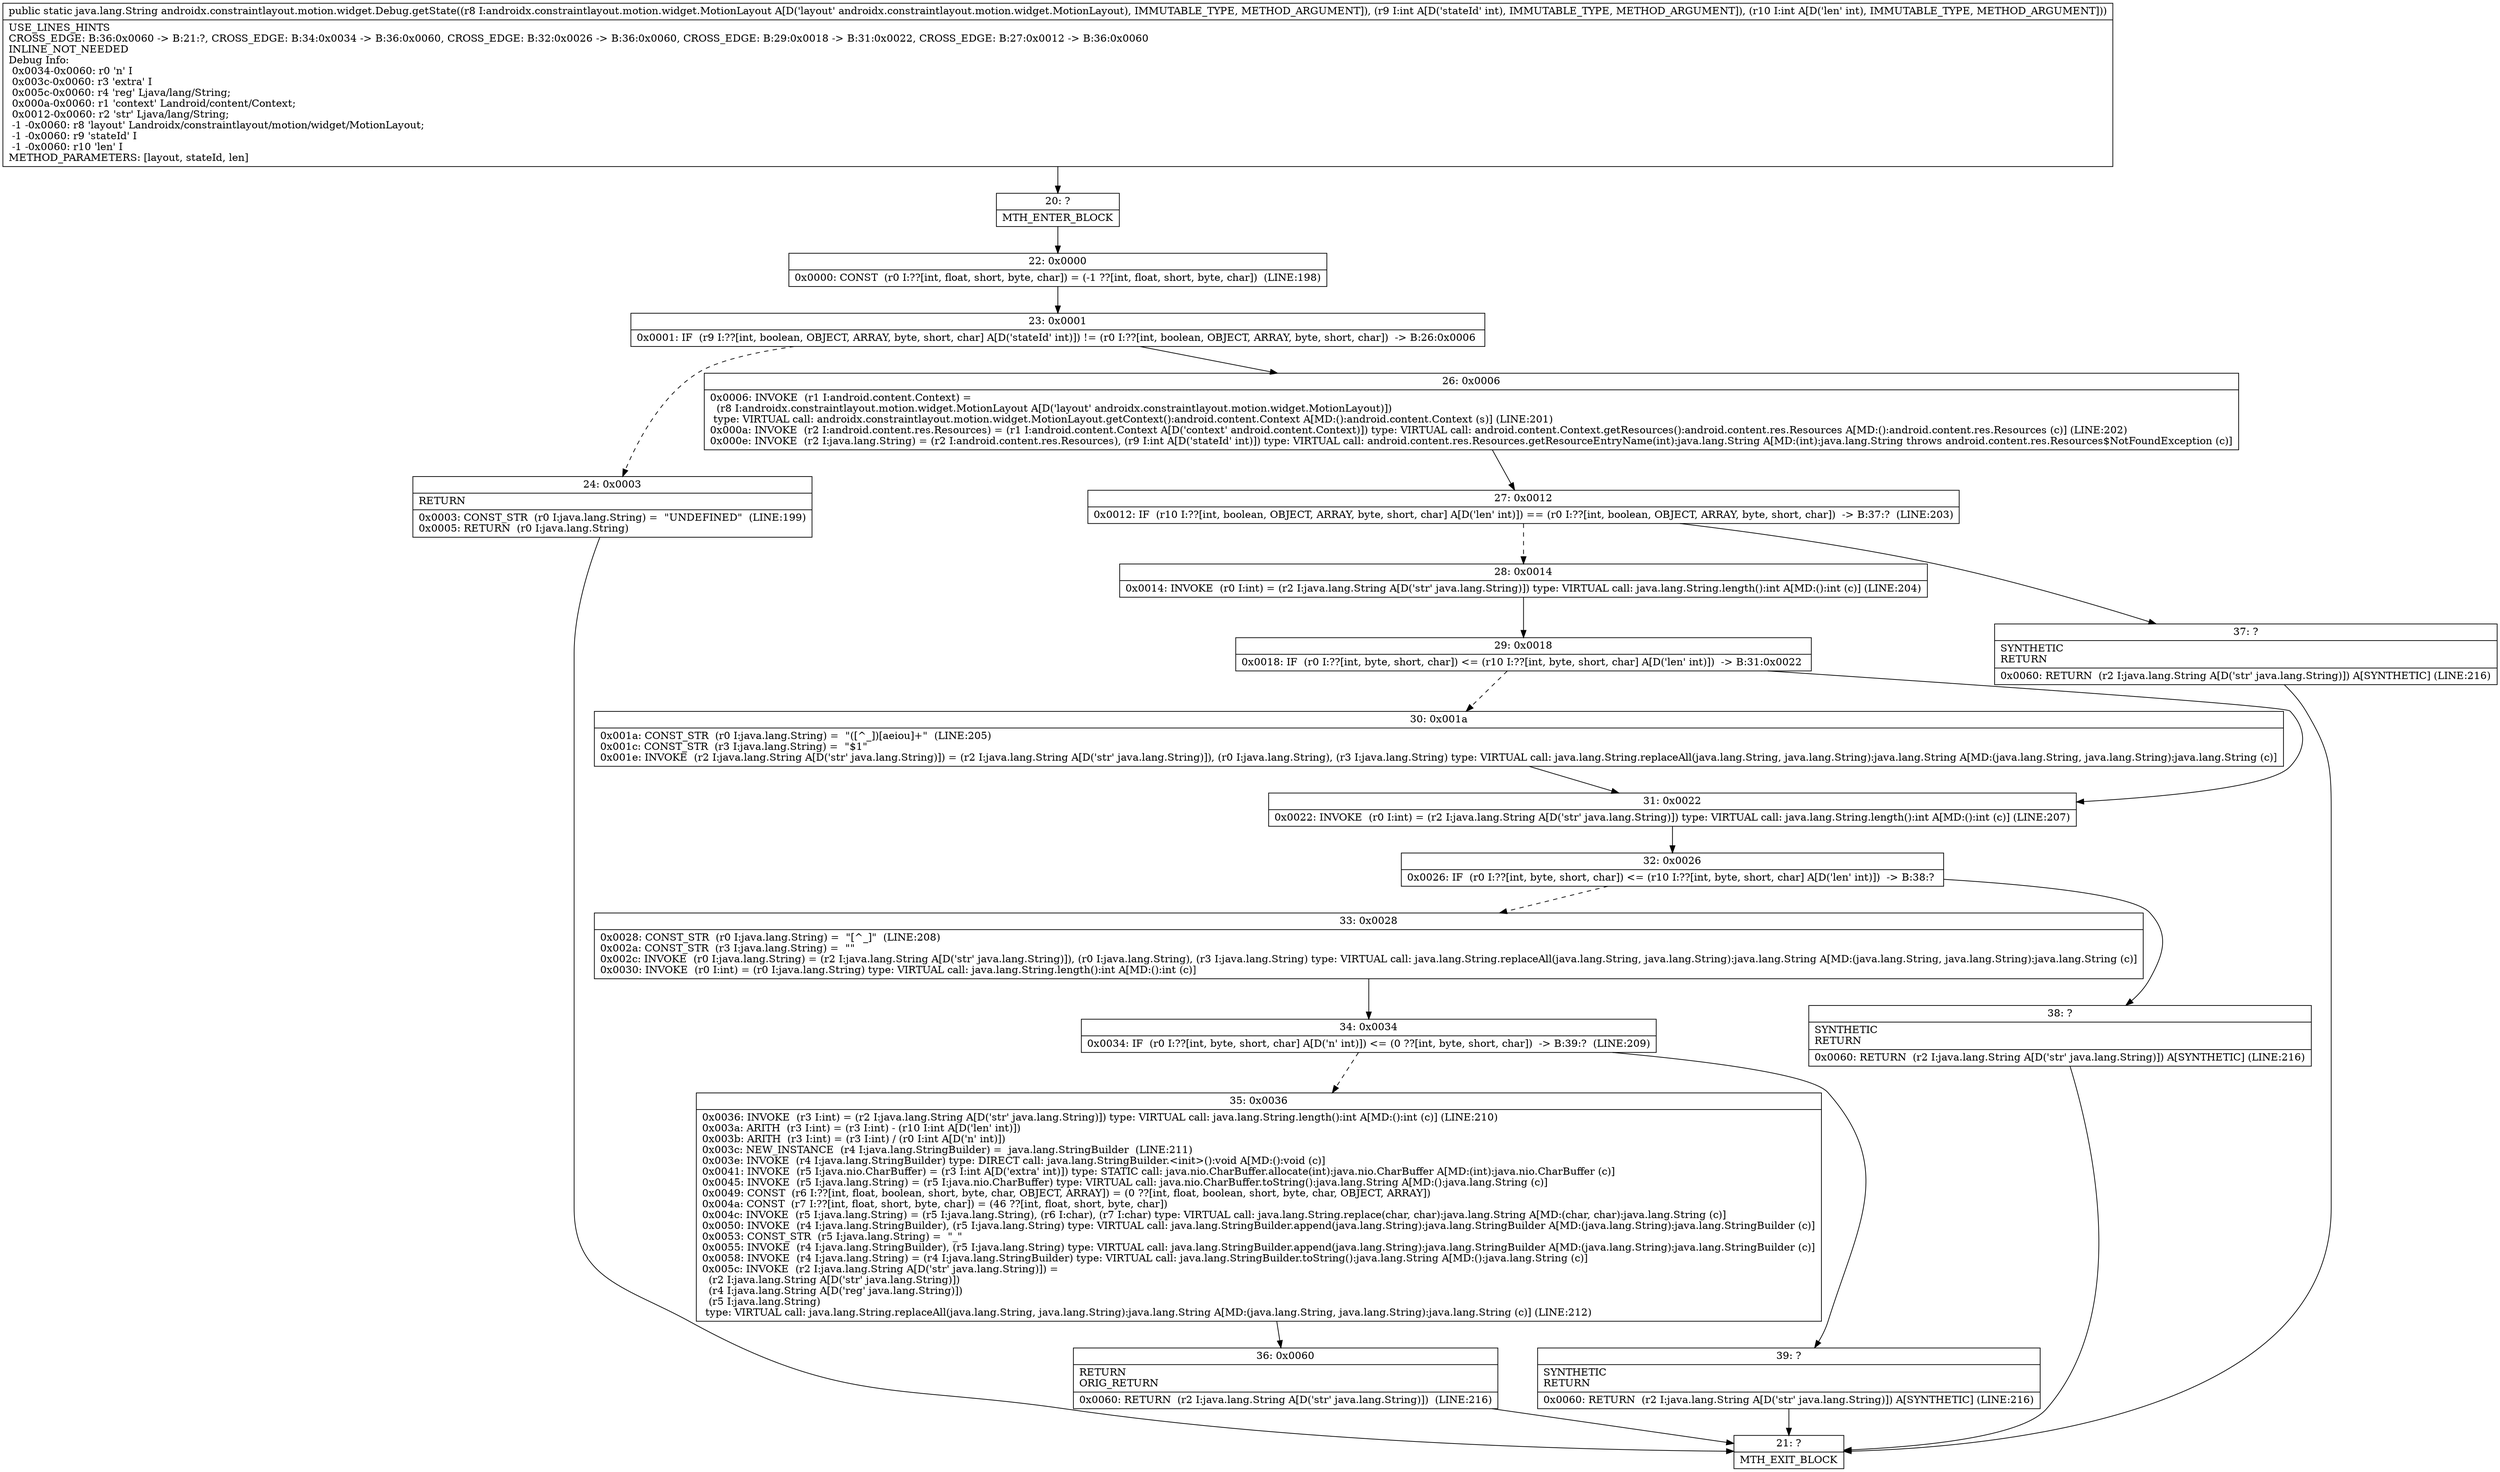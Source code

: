 digraph "CFG forandroidx.constraintlayout.motion.widget.Debug.getState(Landroidx\/constraintlayout\/motion\/widget\/MotionLayout;II)Ljava\/lang\/String;" {
Node_20 [shape=record,label="{20\:\ ?|MTH_ENTER_BLOCK\l}"];
Node_22 [shape=record,label="{22\:\ 0x0000|0x0000: CONST  (r0 I:??[int, float, short, byte, char]) = (\-1 ??[int, float, short, byte, char])  (LINE:198)\l}"];
Node_23 [shape=record,label="{23\:\ 0x0001|0x0001: IF  (r9 I:??[int, boolean, OBJECT, ARRAY, byte, short, char] A[D('stateId' int)]) != (r0 I:??[int, boolean, OBJECT, ARRAY, byte, short, char])  \-\> B:26:0x0006 \l}"];
Node_24 [shape=record,label="{24\:\ 0x0003|RETURN\l|0x0003: CONST_STR  (r0 I:java.lang.String) =  \"UNDEFINED\"  (LINE:199)\l0x0005: RETURN  (r0 I:java.lang.String) \l}"];
Node_21 [shape=record,label="{21\:\ ?|MTH_EXIT_BLOCK\l}"];
Node_26 [shape=record,label="{26\:\ 0x0006|0x0006: INVOKE  (r1 I:android.content.Context) = \l  (r8 I:androidx.constraintlayout.motion.widget.MotionLayout A[D('layout' androidx.constraintlayout.motion.widget.MotionLayout)])\l type: VIRTUAL call: androidx.constraintlayout.motion.widget.MotionLayout.getContext():android.content.Context A[MD:():android.content.Context (s)] (LINE:201)\l0x000a: INVOKE  (r2 I:android.content.res.Resources) = (r1 I:android.content.Context A[D('context' android.content.Context)]) type: VIRTUAL call: android.content.Context.getResources():android.content.res.Resources A[MD:():android.content.res.Resources (c)] (LINE:202)\l0x000e: INVOKE  (r2 I:java.lang.String) = (r2 I:android.content.res.Resources), (r9 I:int A[D('stateId' int)]) type: VIRTUAL call: android.content.res.Resources.getResourceEntryName(int):java.lang.String A[MD:(int):java.lang.String throws android.content.res.Resources$NotFoundException (c)]\l}"];
Node_27 [shape=record,label="{27\:\ 0x0012|0x0012: IF  (r10 I:??[int, boolean, OBJECT, ARRAY, byte, short, char] A[D('len' int)]) == (r0 I:??[int, boolean, OBJECT, ARRAY, byte, short, char])  \-\> B:37:?  (LINE:203)\l}"];
Node_28 [shape=record,label="{28\:\ 0x0014|0x0014: INVOKE  (r0 I:int) = (r2 I:java.lang.String A[D('str' java.lang.String)]) type: VIRTUAL call: java.lang.String.length():int A[MD:():int (c)] (LINE:204)\l}"];
Node_29 [shape=record,label="{29\:\ 0x0018|0x0018: IF  (r0 I:??[int, byte, short, char]) \<= (r10 I:??[int, byte, short, char] A[D('len' int)])  \-\> B:31:0x0022 \l}"];
Node_30 [shape=record,label="{30\:\ 0x001a|0x001a: CONST_STR  (r0 I:java.lang.String) =  \"([^_])[aeiou]+\"  (LINE:205)\l0x001c: CONST_STR  (r3 I:java.lang.String) =  \"$1\" \l0x001e: INVOKE  (r2 I:java.lang.String A[D('str' java.lang.String)]) = (r2 I:java.lang.String A[D('str' java.lang.String)]), (r0 I:java.lang.String), (r3 I:java.lang.String) type: VIRTUAL call: java.lang.String.replaceAll(java.lang.String, java.lang.String):java.lang.String A[MD:(java.lang.String, java.lang.String):java.lang.String (c)]\l}"];
Node_31 [shape=record,label="{31\:\ 0x0022|0x0022: INVOKE  (r0 I:int) = (r2 I:java.lang.String A[D('str' java.lang.String)]) type: VIRTUAL call: java.lang.String.length():int A[MD:():int (c)] (LINE:207)\l}"];
Node_32 [shape=record,label="{32\:\ 0x0026|0x0026: IF  (r0 I:??[int, byte, short, char]) \<= (r10 I:??[int, byte, short, char] A[D('len' int)])  \-\> B:38:? \l}"];
Node_33 [shape=record,label="{33\:\ 0x0028|0x0028: CONST_STR  (r0 I:java.lang.String) =  \"[^_]\"  (LINE:208)\l0x002a: CONST_STR  (r3 I:java.lang.String) =  \"\" \l0x002c: INVOKE  (r0 I:java.lang.String) = (r2 I:java.lang.String A[D('str' java.lang.String)]), (r0 I:java.lang.String), (r3 I:java.lang.String) type: VIRTUAL call: java.lang.String.replaceAll(java.lang.String, java.lang.String):java.lang.String A[MD:(java.lang.String, java.lang.String):java.lang.String (c)]\l0x0030: INVOKE  (r0 I:int) = (r0 I:java.lang.String) type: VIRTUAL call: java.lang.String.length():int A[MD:():int (c)]\l}"];
Node_34 [shape=record,label="{34\:\ 0x0034|0x0034: IF  (r0 I:??[int, byte, short, char] A[D('n' int)]) \<= (0 ??[int, byte, short, char])  \-\> B:39:?  (LINE:209)\l}"];
Node_35 [shape=record,label="{35\:\ 0x0036|0x0036: INVOKE  (r3 I:int) = (r2 I:java.lang.String A[D('str' java.lang.String)]) type: VIRTUAL call: java.lang.String.length():int A[MD:():int (c)] (LINE:210)\l0x003a: ARITH  (r3 I:int) = (r3 I:int) \- (r10 I:int A[D('len' int)]) \l0x003b: ARITH  (r3 I:int) = (r3 I:int) \/ (r0 I:int A[D('n' int)]) \l0x003c: NEW_INSTANCE  (r4 I:java.lang.StringBuilder) =  java.lang.StringBuilder  (LINE:211)\l0x003e: INVOKE  (r4 I:java.lang.StringBuilder) type: DIRECT call: java.lang.StringBuilder.\<init\>():void A[MD:():void (c)]\l0x0041: INVOKE  (r5 I:java.nio.CharBuffer) = (r3 I:int A[D('extra' int)]) type: STATIC call: java.nio.CharBuffer.allocate(int):java.nio.CharBuffer A[MD:(int):java.nio.CharBuffer (c)]\l0x0045: INVOKE  (r5 I:java.lang.String) = (r5 I:java.nio.CharBuffer) type: VIRTUAL call: java.nio.CharBuffer.toString():java.lang.String A[MD:():java.lang.String (c)]\l0x0049: CONST  (r6 I:??[int, float, boolean, short, byte, char, OBJECT, ARRAY]) = (0 ??[int, float, boolean, short, byte, char, OBJECT, ARRAY]) \l0x004a: CONST  (r7 I:??[int, float, short, byte, char]) = (46 ??[int, float, short, byte, char]) \l0x004c: INVOKE  (r5 I:java.lang.String) = (r5 I:java.lang.String), (r6 I:char), (r7 I:char) type: VIRTUAL call: java.lang.String.replace(char, char):java.lang.String A[MD:(char, char):java.lang.String (c)]\l0x0050: INVOKE  (r4 I:java.lang.StringBuilder), (r5 I:java.lang.String) type: VIRTUAL call: java.lang.StringBuilder.append(java.lang.String):java.lang.StringBuilder A[MD:(java.lang.String):java.lang.StringBuilder (c)]\l0x0053: CONST_STR  (r5 I:java.lang.String) =  \"_\" \l0x0055: INVOKE  (r4 I:java.lang.StringBuilder), (r5 I:java.lang.String) type: VIRTUAL call: java.lang.StringBuilder.append(java.lang.String):java.lang.StringBuilder A[MD:(java.lang.String):java.lang.StringBuilder (c)]\l0x0058: INVOKE  (r4 I:java.lang.String) = (r4 I:java.lang.StringBuilder) type: VIRTUAL call: java.lang.StringBuilder.toString():java.lang.String A[MD:():java.lang.String (c)]\l0x005c: INVOKE  (r2 I:java.lang.String A[D('str' java.lang.String)]) = \l  (r2 I:java.lang.String A[D('str' java.lang.String)])\l  (r4 I:java.lang.String A[D('reg' java.lang.String)])\l  (r5 I:java.lang.String)\l type: VIRTUAL call: java.lang.String.replaceAll(java.lang.String, java.lang.String):java.lang.String A[MD:(java.lang.String, java.lang.String):java.lang.String (c)] (LINE:212)\l}"];
Node_36 [shape=record,label="{36\:\ 0x0060|RETURN\lORIG_RETURN\l|0x0060: RETURN  (r2 I:java.lang.String A[D('str' java.lang.String)])  (LINE:216)\l}"];
Node_39 [shape=record,label="{39\:\ ?|SYNTHETIC\lRETURN\l|0x0060: RETURN  (r2 I:java.lang.String A[D('str' java.lang.String)]) A[SYNTHETIC] (LINE:216)\l}"];
Node_38 [shape=record,label="{38\:\ ?|SYNTHETIC\lRETURN\l|0x0060: RETURN  (r2 I:java.lang.String A[D('str' java.lang.String)]) A[SYNTHETIC] (LINE:216)\l}"];
Node_37 [shape=record,label="{37\:\ ?|SYNTHETIC\lRETURN\l|0x0060: RETURN  (r2 I:java.lang.String A[D('str' java.lang.String)]) A[SYNTHETIC] (LINE:216)\l}"];
MethodNode[shape=record,label="{public static java.lang.String androidx.constraintlayout.motion.widget.Debug.getState((r8 I:androidx.constraintlayout.motion.widget.MotionLayout A[D('layout' androidx.constraintlayout.motion.widget.MotionLayout), IMMUTABLE_TYPE, METHOD_ARGUMENT]), (r9 I:int A[D('stateId' int), IMMUTABLE_TYPE, METHOD_ARGUMENT]), (r10 I:int A[D('len' int), IMMUTABLE_TYPE, METHOD_ARGUMENT]))  | USE_LINES_HINTS\lCROSS_EDGE: B:36:0x0060 \-\> B:21:?, CROSS_EDGE: B:34:0x0034 \-\> B:36:0x0060, CROSS_EDGE: B:32:0x0026 \-\> B:36:0x0060, CROSS_EDGE: B:29:0x0018 \-\> B:31:0x0022, CROSS_EDGE: B:27:0x0012 \-\> B:36:0x0060\lINLINE_NOT_NEEDED\lDebug Info:\l  0x0034\-0x0060: r0 'n' I\l  0x003c\-0x0060: r3 'extra' I\l  0x005c\-0x0060: r4 'reg' Ljava\/lang\/String;\l  0x000a\-0x0060: r1 'context' Landroid\/content\/Context;\l  0x0012\-0x0060: r2 'str' Ljava\/lang\/String;\l  \-1 \-0x0060: r8 'layout' Landroidx\/constraintlayout\/motion\/widget\/MotionLayout;\l  \-1 \-0x0060: r9 'stateId' I\l  \-1 \-0x0060: r10 'len' I\lMETHOD_PARAMETERS: [layout, stateId, len]\l}"];
MethodNode -> Node_20;Node_20 -> Node_22;
Node_22 -> Node_23;
Node_23 -> Node_24[style=dashed];
Node_23 -> Node_26;
Node_24 -> Node_21;
Node_26 -> Node_27;
Node_27 -> Node_28[style=dashed];
Node_27 -> Node_37;
Node_28 -> Node_29;
Node_29 -> Node_30[style=dashed];
Node_29 -> Node_31;
Node_30 -> Node_31;
Node_31 -> Node_32;
Node_32 -> Node_33[style=dashed];
Node_32 -> Node_38;
Node_33 -> Node_34;
Node_34 -> Node_35[style=dashed];
Node_34 -> Node_39;
Node_35 -> Node_36;
Node_36 -> Node_21;
Node_39 -> Node_21;
Node_38 -> Node_21;
Node_37 -> Node_21;
}

